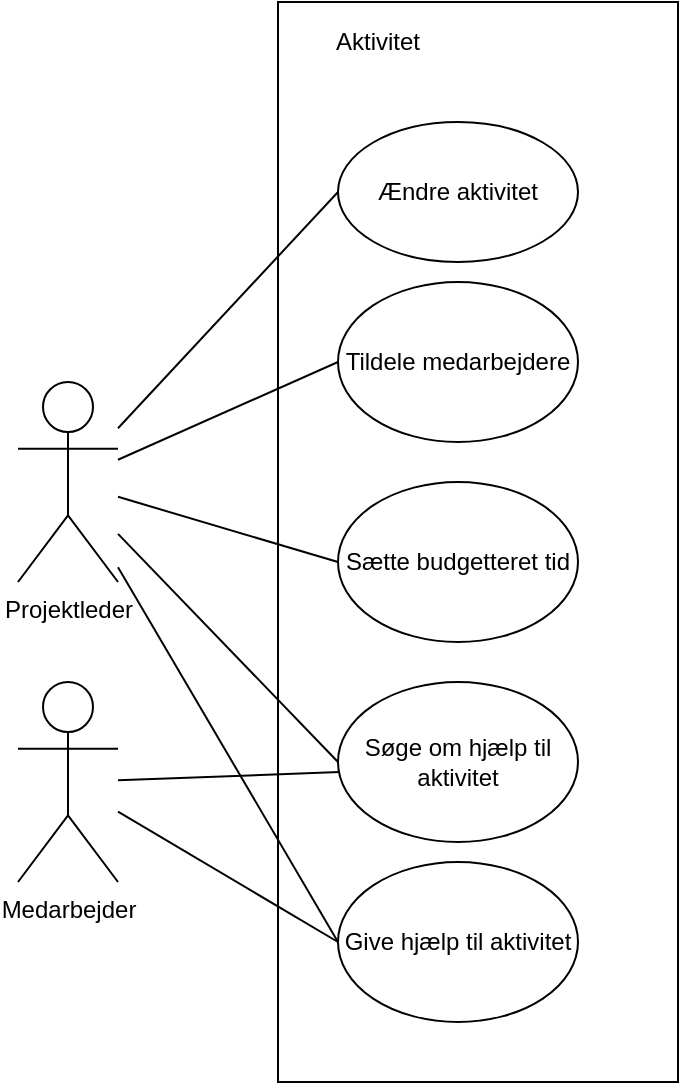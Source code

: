 <mxfile version="14.4.7" type="github">
  <diagram id="yBkojRCqP3sQXYgoQ2NI" name="Page-1">
    <mxGraphModel dx="1138" dy="633" grid="0" gridSize="10" guides="1" tooltips="1" connect="1" arrows="1" fold="1" page="1" pageScale="1" pageWidth="850" pageHeight="1100" math="0" shadow="0">
      <root>
        <mxCell id="0" />
        <mxCell id="1" parent="0" />
        <mxCell id="o0WZnc3gl3h2tKkSv0y9-13" value="" style="rounded=0;whiteSpace=wrap;html=1;" vertex="1" parent="1">
          <mxGeometry x="210" y="350" width="200" height="540" as="geometry" />
        </mxCell>
        <mxCell id="o0WZnc3gl3h2tKkSv0y9-11" style="edgeStyle=none;rounded=0;orthogonalLoop=1;jettySize=auto;html=1;entryX=0.006;entryY=0.563;entryDx=0;entryDy=0;entryPerimeter=0;endArrow=none;endFill=0;" edge="1" parent="1" source="jMGdyeQ5F_8M9k4PBu1C-4" target="o0WZnc3gl3h2tKkSv0y9-4">
          <mxGeometry relative="1" as="geometry" />
        </mxCell>
        <mxCell id="o0WZnc3gl3h2tKkSv0y9-12" style="edgeStyle=none;rounded=0;orthogonalLoop=1;jettySize=auto;html=1;entryX=0;entryY=0.5;entryDx=0;entryDy=0;endArrow=none;endFill=0;" edge="1" parent="1" source="jMGdyeQ5F_8M9k4PBu1C-4" target="o0WZnc3gl3h2tKkSv0y9-5">
          <mxGeometry relative="1" as="geometry" />
        </mxCell>
        <mxCell id="jMGdyeQ5F_8M9k4PBu1C-4" value="Medarbejder" style="shape=umlActor;verticalLabelPosition=bottom;verticalAlign=top;html=1;outlineConnect=0;" parent="1" vertex="1">
          <mxGeometry x="80" y="690" width="50" height="100" as="geometry" />
        </mxCell>
        <mxCell id="o0WZnc3gl3h2tKkSv0y9-6" style="rounded=0;orthogonalLoop=1;jettySize=auto;html=1;entryX=0;entryY=0.5;entryDx=0;entryDy=0;endArrow=none;endFill=0;" edge="1" parent="1" source="jMGdyeQ5F_8M9k4PBu1C-6" target="o0WZnc3gl3h2tKkSv0y9-1">
          <mxGeometry relative="1" as="geometry" />
        </mxCell>
        <mxCell id="o0WZnc3gl3h2tKkSv0y9-7" style="edgeStyle=none;rounded=0;orthogonalLoop=1;jettySize=auto;html=1;entryX=0;entryY=0.5;entryDx=0;entryDy=0;endArrow=none;endFill=0;" edge="1" parent="1" source="jMGdyeQ5F_8M9k4PBu1C-6" target="o0WZnc3gl3h2tKkSv0y9-2">
          <mxGeometry relative="1" as="geometry" />
        </mxCell>
        <mxCell id="o0WZnc3gl3h2tKkSv0y9-8" style="edgeStyle=none;rounded=0;orthogonalLoop=1;jettySize=auto;html=1;entryX=0;entryY=0.5;entryDx=0;entryDy=0;endArrow=none;endFill=0;" edge="1" parent="1" source="jMGdyeQ5F_8M9k4PBu1C-6" target="o0WZnc3gl3h2tKkSv0y9-3">
          <mxGeometry relative="1" as="geometry" />
        </mxCell>
        <mxCell id="o0WZnc3gl3h2tKkSv0y9-9" style="edgeStyle=none;rounded=0;orthogonalLoop=1;jettySize=auto;html=1;entryX=0;entryY=0.5;entryDx=0;entryDy=0;endArrow=none;endFill=0;" edge="1" parent="1" source="jMGdyeQ5F_8M9k4PBu1C-6" target="o0WZnc3gl3h2tKkSv0y9-4">
          <mxGeometry relative="1" as="geometry" />
        </mxCell>
        <mxCell id="o0WZnc3gl3h2tKkSv0y9-10" style="edgeStyle=none;rounded=0;orthogonalLoop=1;jettySize=auto;html=1;entryX=0;entryY=0.5;entryDx=0;entryDy=0;endArrow=none;endFill=0;" edge="1" parent="1" source="jMGdyeQ5F_8M9k4PBu1C-6" target="o0WZnc3gl3h2tKkSv0y9-5">
          <mxGeometry relative="1" as="geometry" />
        </mxCell>
        <mxCell id="jMGdyeQ5F_8M9k4PBu1C-6" value="&lt;div&gt;Projektleder&lt;/div&gt;" style="shape=umlActor;verticalLabelPosition=bottom;verticalAlign=top;html=1;outlineConnect=0;" parent="1" vertex="1">
          <mxGeometry x="80" y="540" width="50" height="100" as="geometry" />
        </mxCell>
        <mxCell id="jMGdyeQ5F_8M9k4PBu1C-14" value="Aktivitet" style="text;html=1;strokeColor=none;fillColor=none;align=center;verticalAlign=middle;whiteSpace=wrap;rounded=0;" parent="1" vertex="1">
          <mxGeometry x="240" y="350" width="40" height="40" as="geometry" />
        </mxCell>
        <mxCell id="o0WZnc3gl3h2tKkSv0y9-1" value="&lt;div&gt;Ændre aktivitet&lt;/div&gt;" style="ellipse;whiteSpace=wrap;html=1;" vertex="1" parent="1">
          <mxGeometry x="240" y="410" width="120" height="70" as="geometry" />
        </mxCell>
        <mxCell id="o0WZnc3gl3h2tKkSv0y9-2" value="Tildele medarbejdere" style="ellipse;whiteSpace=wrap;html=1;" vertex="1" parent="1">
          <mxGeometry x="240" y="490" width="120" height="80" as="geometry" />
        </mxCell>
        <mxCell id="o0WZnc3gl3h2tKkSv0y9-3" value="Sætte budgetteret tid" style="ellipse;whiteSpace=wrap;html=1;" vertex="1" parent="1">
          <mxGeometry x="240" y="590" width="120" height="80" as="geometry" />
        </mxCell>
        <mxCell id="o0WZnc3gl3h2tKkSv0y9-4" value="&lt;div&gt;Søge om hjælp til aktivitet&lt;/div&gt;" style="ellipse;whiteSpace=wrap;html=1;" vertex="1" parent="1">
          <mxGeometry x="240" y="690" width="120" height="80" as="geometry" />
        </mxCell>
        <mxCell id="o0WZnc3gl3h2tKkSv0y9-5" value="Give hjælp til aktivitet" style="ellipse;whiteSpace=wrap;html=1;" vertex="1" parent="1">
          <mxGeometry x="240" y="780" width="120" height="80" as="geometry" />
        </mxCell>
      </root>
    </mxGraphModel>
  </diagram>
</mxfile>
